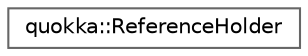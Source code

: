 digraph "Graphical Class Hierarchy"
{
 // LATEX_PDF_SIZE
  bgcolor="transparent";
  edge [fontname=Helvetica,fontsize=10,labelfontname=Helvetica,labelfontsize=10];
  node [fontname=Helvetica,fontsize=10,shape=box,height=0.2,width=0.4];
  rankdir="LR";
  Node0 [id="Node000000",label="quokka::ReferenceHolder",height=0.2,width=0.4,color="grey40", fillcolor="white", style="filled",URL="$classquokka_1_1ReferenceHolder.html",tooltip=" "];
}
